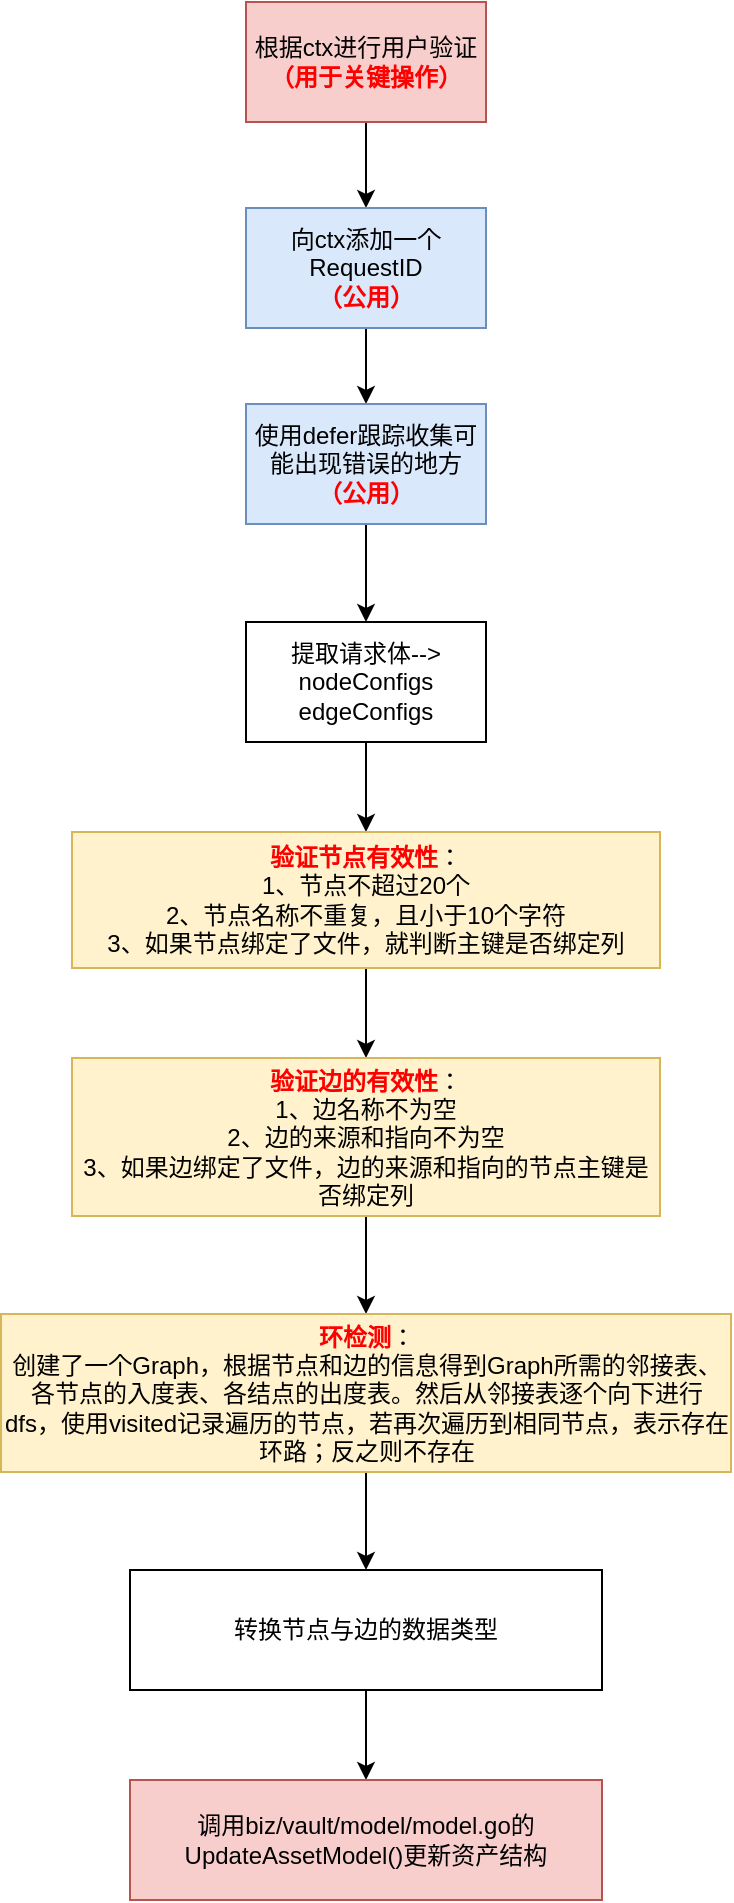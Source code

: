 <mxfile version="24.0.2" type="github">
  <diagram name="第 1 页" id="qW4DOj6AgRY8q806XMH-">
    <mxGraphModel dx="1891" dy="538" grid="0" gridSize="10" guides="1" tooltips="1" connect="1" arrows="1" fold="1" page="1" pageScale="1" pageWidth="827" pageHeight="1169" math="0" shadow="0">
      <root>
        <mxCell id="0" />
        <mxCell id="1" parent="0" />
        <mxCell id="Nk9I9D9MLdTbFCqx6Xnm-3" style="edgeStyle=orthogonalEdgeStyle;rounded=0;orthogonalLoop=1;jettySize=auto;html=1;" edge="1" parent="1" source="Nk9I9D9MLdTbFCqx6Xnm-1" target="Nk9I9D9MLdTbFCqx6Xnm-2">
          <mxGeometry relative="1" as="geometry" />
        </mxCell>
        <mxCell id="Nk9I9D9MLdTbFCqx6Xnm-1" value="根据ctx进行用户验证&lt;div&gt;&lt;b&gt;&lt;font color=&quot;#ff0000&quot;&gt;（用于关键操作）&lt;/font&gt;&lt;/b&gt;&lt;/div&gt;" style="rounded=0;whiteSpace=wrap;html=1;fillColor=#f8cecc;strokeColor=#b85450;" vertex="1" parent="1">
          <mxGeometry x="71" y="37" width="120" height="60" as="geometry" />
        </mxCell>
        <mxCell id="Nk9I9D9MLdTbFCqx6Xnm-5" style="edgeStyle=orthogonalEdgeStyle;rounded=0;orthogonalLoop=1;jettySize=auto;html=1;" edge="1" parent="1" source="Nk9I9D9MLdTbFCqx6Xnm-2" target="Nk9I9D9MLdTbFCqx6Xnm-4">
          <mxGeometry relative="1" as="geometry" />
        </mxCell>
        <mxCell id="Nk9I9D9MLdTbFCqx6Xnm-2" value="向ctx添加一个RequestID&lt;div&gt;&lt;b&gt;&lt;font color=&quot;#ff0000&quot;&gt;（公用）&lt;/font&gt;&lt;/b&gt;&lt;/div&gt;" style="rounded=0;whiteSpace=wrap;html=1;fillColor=#dae8fc;strokeColor=#6c8ebf;" vertex="1" parent="1">
          <mxGeometry x="71" y="140" width="120" height="60" as="geometry" />
        </mxCell>
        <mxCell id="Nk9I9D9MLdTbFCqx6Xnm-7" style="edgeStyle=orthogonalEdgeStyle;rounded=0;orthogonalLoop=1;jettySize=auto;html=1;" edge="1" parent="1" source="Nk9I9D9MLdTbFCqx6Xnm-4" target="Nk9I9D9MLdTbFCqx6Xnm-6">
          <mxGeometry relative="1" as="geometry" />
        </mxCell>
        <mxCell id="Nk9I9D9MLdTbFCqx6Xnm-4" value="使用defer跟踪收集可能出现错误的地方&lt;div&gt;&lt;font color=&quot;#ff0000&quot;&gt;&lt;b&gt;（公用）&lt;/b&gt;&lt;/font&gt;&lt;/div&gt;" style="rounded=0;whiteSpace=wrap;html=1;fillColor=#dae8fc;strokeColor=#6c8ebf;" vertex="1" parent="1">
          <mxGeometry x="71" y="238" width="120" height="60" as="geometry" />
        </mxCell>
        <mxCell id="Nk9I9D9MLdTbFCqx6Xnm-10" style="edgeStyle=orthogonalEdgeStyle;rounded=0;orthogonalLoop=1;jettySize=auto;html=1;" edge="1" parent="1" source="Nk9I9D9MLdTbFCqx6Xnm-6" target="Nk9I9D9MLdTbFCqx6Xnm-9">
          <mxGeometry relative="1" as="geometry" />
        </mxCell>
        <mxCell id="Nk9I9D9MLdTbFCqx6Xnm-6" value="提取请求体--&amp;gt;&lt;div&gt;nodeConfigs&lt;/div&gt;&lt;div&gt;edgeConfigs&lt;/div&gt;" style="rounded=0;whiteSpace=wrap;html=1;" vertex="1" parent="1">
          <mxGeometry x="71" y="347" width="120" height="60" as="geometry" />
        </mxCell>
        <mxCell id="Nk9I9D9MLdTbFCqx6Xnm-12" style="edgeStyle=orthogonalEdgeStyle;rounded=0;orthogonalLoop=1;jettySize=auto;html=1;" edge="1" parent="1" source="Nk9I9D9MLdTbFCqx6Xnm-9" target="Nk9I9D9MLdTbFCqx6Xnm-11">
          <mxGeometry relative="1" as="geometry" />
        </mxCell>
        <mxCell id="Nk9I9D9MLdTbFCqx6Xnm-9" value="&lt;font color=&quot;#ff0000&quot;&gt;&lt;b&gt;验证节点有效性&lt;/b&gt;&lt;/font&gt;：&lt;div&gt;1、节点不超过20个&lt;/div&gt;&lt;div&gt;2、节点名称不重复，且小于10个字符&lt;/div&gt;&lt;div&gt;3、如果节点绑定了文件，就判断主键是否绑定列&lt;/div&gt;" style="rounded=0;whiteSpace=wrap;html=1;fillColor=#fff2cc;strokeColor=#d6b656;" vertex="1" parent="1">
          <mxGeometry x="-16" y="452" width="294" height="68" as="geometry" />
        </mxCell>
        <mxCell id="Nk9I9D9MLdTbFCqx6Xnm-14" style="edgeStyle=orthogonalEdgeStyle;rounded=0;orthogonalLoop=1;jettySize=auto;html=1;entryX=0.5;entryY=0;entryDx=0;entryDy=0;" edge="1" parent="1" source="Nk9I9D9MLdTbFCqx6Xnm-11" target="Nk9I9D9MLdTbFCqx6Xnm-13">
          <mxGeometry relative="1" as="geometry" />
        </mxCell>
        <mxCell id="Nk9I9D9MLdTbFCqx6Xnm-11" value="&lt;b&gt;&lt;font color=&quot;#ff0000&quot;&gt;验证边的有效性&lt;/font&gt;&lt;/b&gt;：&lt;div&gt;1、边名称不为空&lt;/div&gt;&lt;div&gt;2、边的来源和指向不为空&lt;/div&gt;&lt;div&gt;3、如果边绑定了文件，边的来源和指向的节点主键是否绑定列&lt;/div&gt;" style="rounded=0;whiteSpace=wrap;html=1;fillColor=#fff2cc;strokeColor=#d6b656;" vertex="1" parent="1">
          <mxGeometry x="-16" y="565" width="294" height="79" as="geometry" />
        </mxCell>
        <mxCell id="Nk9I9D9MLdTbFCqx6Xnm-16" style="edgeStyle=orthogonalEdgeStyle;rounded=0;orthogonalLoop=1;jettySize=auto;html=1;entryX=0.5;entryY=0;entryDx=0;entryDy=0;" edge="1" parent="1" source="Nk9I9D9MLdTbFCqx6Xnm-13" target="Nk9I9D9MLdTbFCqx6Xnm-15">
          <mxGeometry relative="1" as="geometry" />
        </mxCell>
        <mxCell id="Nk9I9D9MLdTbFCqx6Xnm-13" value="&lt;b&gt;&lt;font color=&quot;#ff0000&quot;&gt;环检测&lt;/font&gt;&lt;/b&gt;：&lt;div&gt;创建了一个Graph，根据节点和边的信息得到Graph所需的邻接表、各节点的入度表、各结点的出度表。然后从邻接表逐个向下进行dfs，使用visited记录遍历的节点，若再次遍历到相同节点，表示存在环路；反之则不存在&lt;/div&gt;" style="rounded=0;whiteSpace=wrap;html=1;fillColor=#fff2cc;strokeColor=#d6b656;" vertex="1" parent="1">
          <mxGeometry x="-51.5" y="693" width="365" height="79" as="geometry" />
        </mxCell>
        <mxCell id="Nk9I9D9MLdTbFCqx6Xnm-18" style="edgeStyle=orthogonalEdgeStyle;rounded=0;orthogonalLoop=1;jettySize=auto;html=1;" edge="1" parent="1" source="Nk9I9D9MLdTbFCqx6Xnm-15" target="Nk9I9D9MLdTbFCqx6Xnm-17">
          <mxGeometry relative="1" as="geometry" />
        </mxCell>
        <mxCell id="Nk9I9D9MLdTbFCqx6Xnm-15" value="转换节点与边的数据类型" style="rounded=0;whiteSpace=wrap;html=1;" vertex="1" parent="1">
          <mxGeometry x="13" y="821" width="236" height="60" as="geometry" />
        </mxCell>
        <mxCell id="Nk9I9D9MLdTbFCqx6Xnm-17" value="调用biz/vault/model/model.go的UpdateAssetModel()更新资产结构" style="rounded=0;whiteSpace=wrap;html=1;fillColor=#f8cecc;strokeColor=#b85450;" vertex="1" parent="1">
          <mxGeometry x="13" y="926" width="236" height="60" as="geometry" />
        </mxCell>
      </root>
    </mxGraphModel>
  </diagram>
</mxfile>
